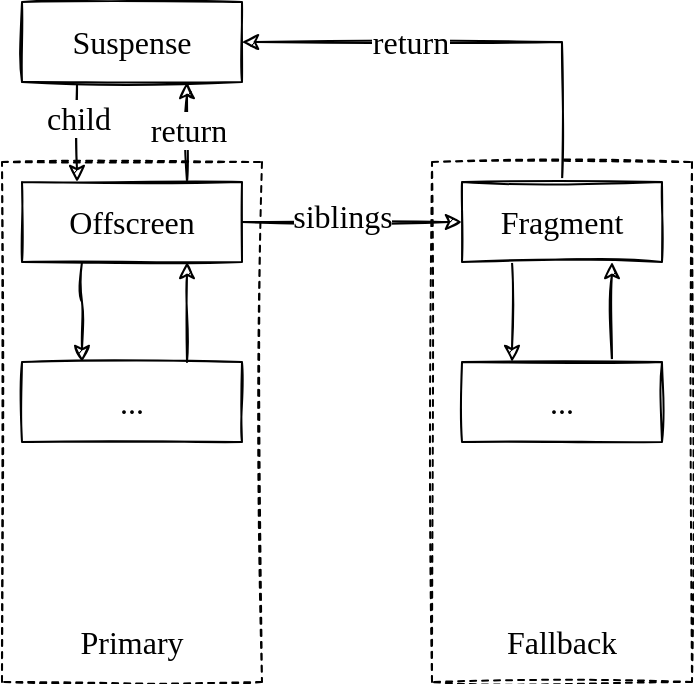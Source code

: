 <mxfile version="14.4.2" type="device" pages="2"><diagram id="LVmzOoKuc7_LfJhwoUKo" name="第 1 页"><mxGraphModel dx="1352" dy="995" grid="1" gridSize="10" guides="1" tooltips="1" connect="1" arrows="1" fold="1" page="1" pageScale="1" pageWidth="827" pageHeight="1169" math="0" shadow="0"><root><mxCell id="0"/><mxCell id="1" parent="0"/><mxCell id="0HGxsREiT-cJVV-N-BEw-22" value="" style="rounded=0;whiteSpace=wrap;html=1;sketch=1;fontFamily=Comic Sans MS;fontSize=16;fillColor=none;dashed=1;" vertex="1" parent="1"><mxGeometry x="335" y="400" width="130" height="260" as="geometry"/></mxCell><mxCell id="0HGxsREiT-cJVV-N-BEw-21" value="" style="rounded=0;whiteSpace=wrap;html=1;sketch=1;fontFamily=Comic Sans MS;fontSize=16;fillColor=none;dashed=1;" vertex="1" parent="1"><mxGeometry x="120" y="400" width="130" height="260" as="geometry"/></mxCell><mxCell id="0HGxsREiT-cJVV-N-BEw-9" style="edgeStyle=orthogonalEdgeStyle;rounded=0;sketch=1;orthogonalLoop=1;jettySize=auto;html=1;exitX=0.25;exitY=1;exitDx=0;exitDy=0;entryX=0.25;entryY=0;entryDx=0;entryDy=0;fontFamily=Comic Sans MS;fontSize=16;" edge="1" parent="1" source="0HGxsREiT-cJVV-N-BEw-2" target="0HGxsREiT-cJVV-N-BEw-4"><mxGeometry relative="1" as="geometry"/></mxCell><mxCell id="0HGxsREiT-cJVV-N-BEw-14" value="child" style="edgeLabel;html=1;align=center;verticalAlign=middle;resizable=0;points=[];fontSize=16;fontFamily=Comic Sans MS;" vertex="1" connectable="0" parent="0HGxsREiT-cJVV-N-BEw-9"><mxGeometry x="-0.28" relative="1" as="geometry"><mxPoint as="offset"/></mxGeometry></mxCell><mxCell id="0HGxsREiT-cJVV-N-BEw-2" value="Suspense" style="rounded=0;whiteSpace=wrap;html=1;sketch=1;fontFamily=Comic Sans MS;fontSize=16;" vertex="1" parent="1"><mxGeometry x="130" y="320" width="110" height="40" as="geometry"/></mxCell><mxCell id="0HGxsREiT-cJVV-N-BEw-7" style="edgeStyle=orthogonalEdgeStyle;rounded=0;sketch=1;orthogonalLoop=1;jettySize=auto;html=1;exitX=1;exitY=0.5;exitDx=0;exitDy=0;entryX=0;entryY=0.5;entryDx=0;entryDy=0;fontFamily=Comic Sans MS;fontSize=16;" edge="1" parent="1" source="0HGxsREiT-cJVV-N-BEw-4" target="0HGxsREiT-cJVV-N-BEw-6"><mxGeometry relative="1" as="geometry"/></mxCell><mxCell id="0HGxsREiT-cJVV-N-BEw-8" value="siblings" style="edgeLabel;html=1;align=center;verticalAlign=middle;resizable=0;points=[];fontSize=16;fontFamily=Comic Sans MS;" vertex="1" connectable="0" parent="0HGxsREiT-cJVV-N-BEw-7"><mxGeometry x="-0.309" y="3" relative="1" as="geometry"><mxPoint x="12" as="offset"/></mxGeometry></mxCell><mxCell id="0HGxsREiT-cJVV-N-BEw-10" style="edgeStyle=orthogonalEdgeStyle;rounded=0;sketch=1;orthogonalLoop=1;jettySize=auto;html=1;exitX=0.75;exitY=0;exitDx=0;exitDy=0;entryX=0.75;entryY=1;entryDx=0;entryDy=0;fontFamily=Comic Sans MS;fontSize=16;" edge="1" parent="1" source="0HGxsREiT-cJVV-N-BEw-4" target="0HGxsREiT-cJVV-N-BEw-2"><mxGeometry relative="1" as="geometry"/></mxCell><mxCell id="0HGxsREiT-cJVV-N-BEw-13" value="return" style="edgeLabel;html=1;align=center;verticalAlign=middle;resizable=0;points=[];fontSize=16;fontFamily=Comic Sans MS;" vertex="1" connectable="0" parent="0HGxsREiT-cJVV-N-BEw-10"><mxGeometry x="0.04" y="1" relative="1" as="geometry"><mxPoint x="1" as="offset"/></mxGeometry></mxCell><mxCell id="0HGxsREiT-cJVV-N-BEw-17" value="" style="edgeStyle=orthogonalEdgeStyle;rounded=0;sketch=1;orthogonalLoop=1;jettySize=auto;html=1;fontFamily=Comic Sans MS;fontSize=16;" edge="1" parent="1" source="0HGxsREiT-cJVV-N-BEw-4" target="0HGxsREiT-cJVV-N-BEw-16"><mxGeometry relative="1" as="geometry"><Array as="points"><mxPoint x="160" y="470"/><mxPoint x="160" y="470"/></Array></mxGeometry></mxCell><mxCell id="0HGxsREiT-cJVV-N-BEw-4" value="Offscreen" style="rounded=0;whiteSpace=wrap;html=1;sketch=1;fontFamily=Comic Sans MS;fontSize=16;" vertex="1" parent="1"><mxGeometry x="130" y="410" width="110" height="40" as="geometry"/></mxCell><mxCell id="0HGxsREiT-cJVV-N-BEw-11" style="edgeStyle=orthogonalEdgeStyle;rounded=0;sketch=1;orthogonalLoop=1;jettySize=auto;html=1;exitX=0.5;exitY=0;exitDx=0;exitDy=0;entryX=1;entryY=0.5;entryDx=0;entryDy=0;fontFamily=Comic Sans MS;fontSize=16;" edge="1" parent="1" source="0HGxsREiT-cJVV-N-BEw-6" target="0HGxsREiT-cJVV-N-BEw-2"><mxGeometry relative="1" as="geometry"/></mxCell><mxCell id="0HGxsREiT-cJVV-N-BEw-12" value="return" style="edgeLabel;html=1;align=center;verticalAlign=middle;resizable=0;points=[];fontSize=16;fontFamily=Comic Sans MS;" vertex="1" connectable="0" parent="0HGxsREiT-cJVV-N-BEw-11"><mxGeometry x="0.271" relative="1" as="geometry"><mxPoint as="offset"/></mxGeometry></mxCell><mxCell id="0HGxsREiT-cJVV-N-BEw-26" style="edgeStyle=orthogonalEdgeStyle;rounded=0;sketch=1;orthogonalLoop=1;jettySize=auto;html=1;exitX=0.25;exitY=1;exitDx=0;exitDy=0;entryX=0.25;entryY=0;entryDx=0;entryDy=0;fontFamily=Comic Sans MS;fontSize=16;" edge="1" parent="1" source="0HGxsREiT-cJVV-N-BEw-6" target="0HGxsREiT-cJVV-N-BEw-19"><mxGeometry relative="1" as="geometry"/></mxCell><mxCell id="0HGxsREiT-cJVV-N-BEw-6" value="Fragment" style="rounded=0;whiteSpace=wrap;html=1;sketch=1;fontFamily=Comic Sans MS;fontSize=16;" vertex="1" parent="1"><mxGeometry x="350" y="410" width="100" height="40" as="geometry"/></mxCell><mxCell id="0HGxsREiT-cJVV-N-BEw-25" style="edgeStyle=orthogonalEdgeStyle;rounded=0;sketch=1;orthogonalLoop=1;jettySize=auto;html=1;exitX=0.75;exitY=0;exitDx=0;exitDy=0;entryX=0.75;entryY=1;entryDx=0;entryDy=0;fontFamily=Comic Sans MS;fontSize=16;" edge="1" parent="1" source="0HGxsREiT-cJVV-N-BEw-16" target="0HGxsREiT-cJVV-N-BEw-4"><mxGeometry relative="1" as="geometry"/></mxCell><mxCell id="0HGxsREiT-cJVV-N-BEw-16" value="..." style="rounded=0;whiteSpace=wrap;html=1;sketch=1;fontFamily=Comic Sans MS;fontSize=16;" vertex="1" parent="1"><mxGeometry x="130" y="500" width="110" height="40" as="geometry"/></mxCell><mxCell id="0HGxsREiT-cJVV-N-BEw-27" style="edgeStyle=orthogonalEdgeStyle;rounded=0;sketch=1;orthogonalLoop=1;jettySize=auto;html=1;exitX=0.75;exitY=0;exitDx=0;exitDy=0;entryX=0.75;entryY=1;entryDx=0;entryDy=0;fontFamily=Comic Sans MS;fontSize=16;" edge="1" parent="1" source="0HGxsREiT-cJVV-N-BEw-19" target="0HGxsREiT-cJVV-N-BEw-6"><mxGeometry relative="1" as="geometry"/></mxCell><mxCell id="0HGxsREiT-cJVV-N-BEw-19" value="..." style="rounded=0;whiteSpace=wrap;html=1;sketch=1;fontFamily=Comic Sans MS;fontSize=16;" vertex="1" parent="1"><mxGeometry x="350" y="500" width="100" height="40" as="geometry"/></mxCell><mxCell id="0HGxsREiT-cJVV-N-BEw-23" value="Primary" style="text;html=1;strokeColor=none;fillColor=none;align=center;verticalAlign=middle;whiteSpace=wrap;rounded=0;dashed=1;sketch=1;fontFamily=Comic Sans MS;fontSize=16;" vertex="1" parent="1"><mxGeometry x="165" y="630" width="40" height="20" as="geometry"/></mxCell><mxCell id="0HGxsREiT-cJVV-N-BEw-24" value="Fallback" style="text;html=1;strokeColor=none;fillColor=none;align=center;verticalAlign=middle;whiteSpace=wrap;rounded=0;dashed=1;sketch=1;fontFamily=Comic Sans MS;fontSize=16;" vertex="1" parent="1"><mxGeometry x="380" y="630" width="40" height="20" as="geometry"/></mxCell></root></mxGraphModel></diagram><diagram name="2" id="XJjA2F6ERf5f7qIsY0Hw"><mxGraphModel dx="1352" dy="995" grid="1" gridSize="10" guides="1" tooltips="1" connect="1" arrows="1" fold="1" page="1" pageScale="1" pageWidth="827" pageHeight="1169" math="0" shadow="0"><root><mxCell id="oBDeuiPNJGujTO5bCMBX-0"/><mxCell id="oBDeuiPNJGujTO5bCMBX-1" parent="oBDeuiPNJGujTO5bCMBX-0"/><mxCell id="oBDeuiPNJGujTO5bCMBX-2" value="" style="rounded=0;whiteSpace=wrap;html=1;sketch=1;fontFamily=Comic Sans MS;fontSize=16;fillColor=none;dashed=1;" vertex="1" parent="oBDeuiPNJGujTO5bCMBX-1"><mxGeometry x="335" y="400" width="130" height="260" as="geometry"/></mxCell><mxCell id="oBDeuiPNJGujTO5bCMBX-3" value="" style="rounded=0;whiteSpace=wrap;html=1;sketch=1;fontFamily=Comic Sans MS;fontSize=16;fillColor=none;dashed=1;" vertex="1" parent="oBDeuiPNJGujTO5bCMBX-1"><mxGeometry x="120" y="400" width="130" height="260" as="geometry"/></mxCell><mxCell id="oBDeuiPNJGujTO5bCMBX-4" style="edgeStyle=orthogonalEdgeStyle;rounded=0;sketch=1;orthogonalLoop=1;jettySize=auto;html=1;exitX=0.25;exitY=1;exitDx=0;exitDy=0;entryX=0.25;entryY=0;entryDx=0;entryDy=0;fontFamily=Comic Sans MS;fontSize=16;" edge="1" parent="oBDeuiPNJGujTO5bCMBX-1" source="oBDeuiPNJGujTO5bCMBX-6" target="oBDeuiPNJGujTO5bCMBX-12"><mxGeometry relative="1" as="geometry"/></mxCell><mxCell id="oBDeuiPNJGujTO5bCMBX-5" value="child" style="edgeLabel;html=1;align=center;verticalAlign=middle;resizable=0;points=[];fontSize=16;fontFamily=Comic Sans MS;" vertex="1" connectable="0" parent="oBDeuiPNJGujTO5bCMBX-4"><mxGeometry x="-0.28" relative="1" as="geometry"><mxPoint as="offset"/></mxGeometry></mxCell><mxCell id="oBDeuiPNJGujTO5bCMBX-6" value="Suspense" style="rounded=0;whiteSpace=wrap;html=1;sketch=1;fontFamily=Comic Sans MS;fontSize=16;" vertex="1" parent="oBDeuiPNJGujTO5bCMBX-1"><mxGeometry x="130" y="320" width="110" height="40" as="geometry"/></mxCell><mxCell id="oBDeuiPNJGujTO5bCMBX-7" style="edgeStyle=orthogonalEdgeStyle;rounded=0;sketch=1;orthogonalLoop=1;jettySize=auto;html=1;exitX=1;exitY=0.5;exitDx=0;exitDy=0;entryX=0;entryY=0.5;entryDx=0;entryDy=0;fontFamily=Comic Sans MS;fontSize=16;" edge="1" parent="oBDeuiPNJGujTO5bCMBX-1" source="oBDeuiPNJGujTO5bCMBX-12" target="oBDeuiPNJGujTO5bCMBX-16"><mxGeometry relative="1" as="geometry"/></mxCell><mxCell id="oBDeuiPNJGujTO5bCMBX-8" value="siblings" style="edgeLabel;html=1;align=center;verticalAlign=middle;resizable=0;points=[];fontSize=16;fontFamily=Comic Sans MS;" vertex="1" connectable="0" parent="oBDeuiPNJGujTO5bCMBX-7"><mxGeometry x="-0.309" y="3" relative="1" as="geometry"><mxPoint x="12" as="offset"/></mxGeometry></mxCell><mxCell id="oBDeuiPNJGujTO5bCMBX-9" style="edgeStyle=orthogonalEdgeStyle;rounded=0;sketch=1;orthogonalLoop=1;jettySize=auto;html=1;exitX=0.75;exitY=0;exitDx=0;exitDy=0;entryX=0.75;entryY=1;entryDx=0;entryDy=0;fontFamily=Comic Sans MS;fontSize=16;" edge="1" parent="oBDeuiPNJGujTO5bCMBX-1" source="oBDeuiPNJGujTO5bCMBX-12" target="oBDeuiPNJGujTO5bCMBX-6"><mxGeometry relative="1" as="geometry"/></mxCell><mxCell id="oBDeuiPNJGujTO5bCMBX-10" value="return" style="edgeLabel;html=1;align=center;verticalAlign=middle;resizable=0;points=[];fontSize=16;fontFamily=Comic Sans MS;" vertex="1" connectable="0" parent="oBDeuiPNJGujTO5bCMBX-9"><mxGeometry x="0.04" y="1" relative="1" as="geometry"><mxPoint x="1" as="offset"/></mxGeometry></mxCell><mxCell id="oBDeuiPNJGujTO5bCMBX-11" value="" style="edgeStyle=orthogonalEdgeStyle;rounded=0;sketch=1;orthogonalLoop=1;jettySize=auto;html=1;fontFamily=Comic Sans MS;fontSize=16;" edge="1" parent="oBDeuiPNJGujTO5bCMBX-1" source="oBDeuiPNJGujTO5bCMBX-12" target="oBDeuiPNJGujTO5bCMBX-18"><mxGeometry relative="1" as="geometry"><Array as="points"><mxPoint x="160" y="470"/><mxPoint x="160" y="470"/></Array></mxGeometry></mxCell><mxCell id="oBDeuiPNJGujTO5bCMBX-12" value="Offscreen" style="rounded=0;whiteSpace=wrap;html=1;sketch=1;fontFamily=Comic Sans MS;fontSize=16;" vertex="1" parent="oBDeuiPNJGujTO5bCMBX-1"><mxGeometry x="130" y="410" width="110" height="40" as="geometry"/></mxCell><mxCell id="oBDeuiPNJGujTO5bCMBX-13" style="edgeStyle=orthogonalEdgeStyle;rounded=0;sketch=1;orthogonalLoop=1;jettySize=auto;html=1;exitX=0.5;exitY=0;exitDx=0;exitDy=0;entryX=1;entryY=0.5;entryDx=0;entryDy=0;fontFamily=Comic Sans MS;fontSize=16;" edge="1" parent="oBDeuiPNJGujTO5bCMBX-1" source="oBDeuiPNJGujTO5bCMBX-16" target="oBDeuiPNJGujTO5bCMBX-6"><mxGeometry relative="1" as="geometry"/></mxCell><mxCell id="oBDeuiPNJGujTO5bCMBX-14" value="return" style="edgeLabel;html=1;align=center;verticalAlign=middle;resizable=0;points=[];fontSize=16;fontFamily=Comic Sans MS;" vertex="1" connectable="0" parent="oBDeuiPNJGujTO5bCMBX-13"><mxGeometry x="0.271" relative="1" as="geometry"><mxPoint as="offset"/></mxGeometry></mxCell><mxCell id="oBDeuiPNJGujTO5bCMBX-15" style="edgeStyle=orthogonalEdgeStyle;rounded=0;sketch=1;orthogonalLoop=1;jettySize=auto;html=1;exitX=0.25;exitY=1;exitDx=0;exitDy=0;entryX=0.25;entryY=0;entryDx=0;entryDy=0;fontFamily=Comic Sans MS;fontSize=16;" edge="1" parent="oBDeuiPNJGujTO5bCMBX-1" source="oBDeuiPNJGujTO5bCMBX-16" target="oBDeuiPNJGujTO5bCMBX-20"><mxGeometry relative="1" as="geometry"/></mxCell><mxCell id="oBDeuiPNJGujTO5bCMBX-16" value="Fragment" style="rounded=0;whiteSpace=wrap;html=1;sketch=1;fontFamily=Comic Sans MS;fontSize=16;" vertex="1" parent="oBDeuiPNJGujTO5bCMBX-1"><mxGeometry x="350" y="410" width="100" height="40" as="geometry"/></mxCell><mxCell id="oBDeuiPNJGujTO5bCMBX-17" style="edgeStyle=orthogonalEdgeStyle;rounded=0;sketch=1;orthogonalLoop=1;jettySize=auto;html=1;exitX=0.75;exitY=0;exitDx=0;exitDy=0;entryX=0.75;entryY=1;entryDx=0;entryDy=0;fontFamily=Comic Sans MS;fontSize=16;" edge="1" parent="oBDeuiPNJGujTO5bCMBX-1" source="oBDeuiPNJGujTO5bCMBX-18" target="oBDeuiPNJGujTO5bCMBX-12"><mxGeometry relative="1" as="geometry"/></mxCell><mxCell id="oBDeuiPNJGujTO5bCMBX-18" value="Child" style="rounded=0;whiteSpace=wrap;html=1;sketch=1;fontFamily=Comic Sans MS;fontSize=16;" vertex="1" parent="oBDeuiPNJGujTO5bCMBX-1"><mxGeometry x="130" y="500" width="110" height="40" as="geometry"/></mxCell><mxCell id="oBDeuiPNJGujTO5bCMBX-19" style="edgeStyle=orthogonalEdgeStyle;rounded=0;sketch=1;orthogonalLoop=1;jettySize=auto;html=1;exitX=0.75;exitY=0;exitDx=0;exitDy=0;entryX=0.75;entryY=1;entryDx=0;entryDy=0;fontFamily=Comic Sans MS;fontSize=16;" edge="1" parent="oBDeuiPNJGujTO5bCMBX-1" source="oBDeuiPNJGujTO5bCMBX-20" target="oBDeuiPNJGujTO5bCMBX-16"><mxGeometry relative="1" as="geometry"/></mxCell><mxCell id="oBDeuiPNJGujTO5bCMBX-25" style="edgeStyle=orthogonalEdgeStyle;rounded=0;sketch=1;orthogonalLoop=1;jettySize=auto;html=1;exitX=0.25;exitY=1;exitDx=0;exitDy=0;entryX=0.25;entryY=0;entryDx=0;entryDy=0;fontFamily=Comic Sans MS;fontSize=16;" edge="1" parent="oBDeuiPNJGujTO5bCMBX-1" source="oBDeuiPNJGujTO5bCMBX-20" target="oBDeuiPNJGujTO5bCMBX-24"><mxGeometry relative="1" as="geometry"/></mxCell><mxCell id="oBDeuiPNJGujTO5bCMBX-20" value="div" style="rounded=0;whiteSpace=wrap;html=1;sketch=1;fontFamily=Comic Sans MS;fontSize=16;" vertex="1" parent="oBDeuiPNJGujTO5bCMBX-1"><mxGeometry x="350" y="500" width="100" height="40" as="geometry"/></mxCell><mxCell id="oBDeuiPNJGujTO5bCMBX-21" value="Primary" style="text;html=1;strokeColor=none;fillColor=none;align=center;verticalAlign=middle;whiteSpace=wrap;rounded=0;dashed=1;sketch=1;fontFamily=Comic Sans MS;fontSize=16;" vertex="1" parent="oBDeuiPNJGujTO5bCMBX-1"><mxGeometry x="165" y="630" width="40" height="20" as="geometry"/></mxCell><mxCell id="oBDeuiPNJGujTO5bCMBX-22" value="Fallback" style="text;html=1;strokeColor=none;fillColor=none;align=center;verticalAlign=middle;whiteSpace=wrap;rounded=0;dashed=1;sketch=1;fontFamily=Comic Sans MS;fontSize=16;" vertex="1" parent="oBDeuiPNJGujTO5bCMBX-1"><mxGeometry x="380" y="630" width="40" height="20" as="geometry"/></mxCell><mxCell id="oBDeuiPNJGujTO5bCMBX-26" style="edgeStyle=orthogonalEdgeStyle;rounded=0;sketch=1;orthogonalLoop=1;jettySize=auto;html=1;exitX=0.75;exitY=0;exitDx=0;exitDy=0;entryX=0.75;entryY=1;entryDx=0;entryDy=0;fontFamily=Comic Sans MS;fontSize=16;" edge="1" parent="oBDeuiPNJGujTO5bCMBX-1" source="oBDeuiPNJGujTO5bCMBX-24" target="oBDeuiPNJGujTO5bCMBX-20"><mxGeometry relative="1" as="geometry"/></mxCell><mxCell id="oBDeuiPNJGujTO5bCMBX-24" value="loading" style="rounded=0;whiteSpace=wrap;html=1;sketch=1;fontFamily=Comic Sans MS;fontSize=16;" vertex="1" parent="oBDeuiPNJGujTO5bCMBX-1"><mxGeometry x="350" y="590" width="100" height="40" as="geometry"/></mxCell></root></mxGraphModel></diagram></mxfile>